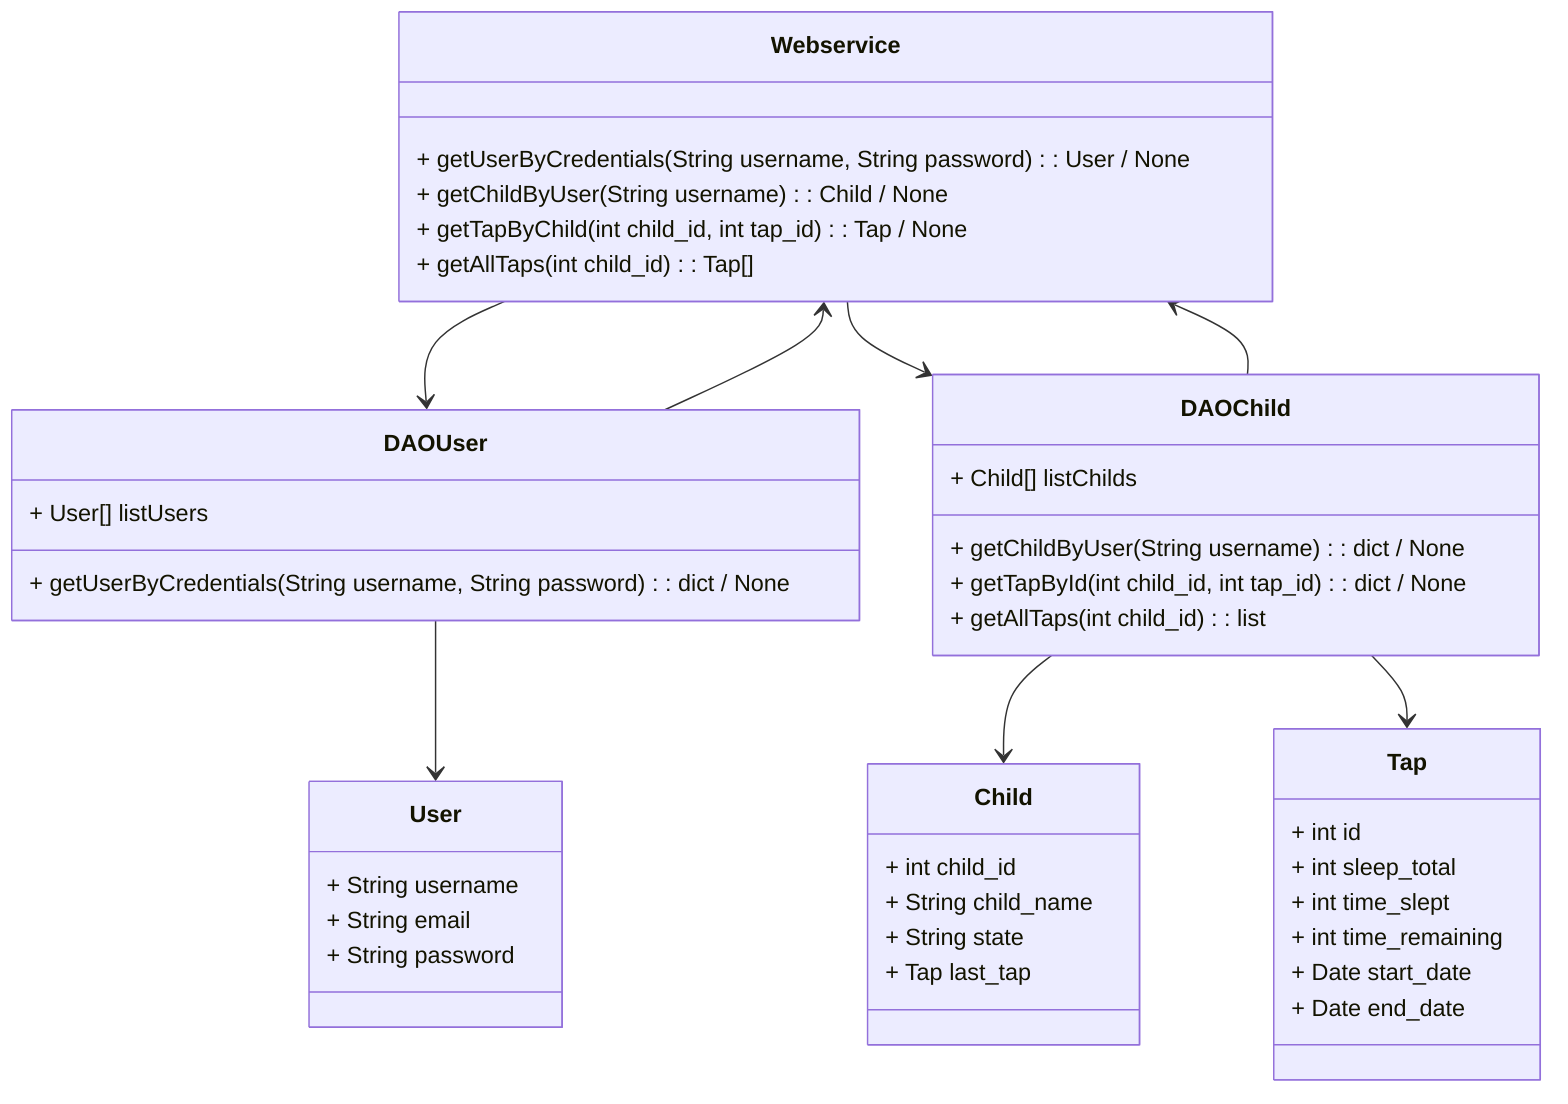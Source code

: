 classDiagram
    class Webservice {
        + getUserByCredentials(String username, String password): User / None
        + getChildByUser(String username): Child / None
        + getTapByChild(int child_id, int tap_id): Tap / None
        + getAllTaps(int child_id): Tap[]
    }

    class DAOUser {
        + User[] listUsers
        + getUserByCredentials(String username, String password): dict / None
    }

    class User {
        + String username
        + String email
        + String password
    }

    class DAOChild {
        + Child[] listChilds
        + getChildByUser(String username): dict / None
        + getTapById(int child_id, int tap_id): dict / None
        + getAllTaps(int child_id): list
    }

    class Child {
        + int child_id
        + String child_name
        + String state
        + Tap last_tap
    }

    class Tap {
        + int id
        + int sleep_total
        + int time_slept
        + int time_remaining
        + Date start_date
        + Date end_date
    }

    Webservice --> DAOUser
    DAOUser --> User
    DAOUser --> Webservice
    Webservice --> DAOChild
    DAOChild --> Child 
    DAOChild --> Webservice
    DAOChild --> Tap